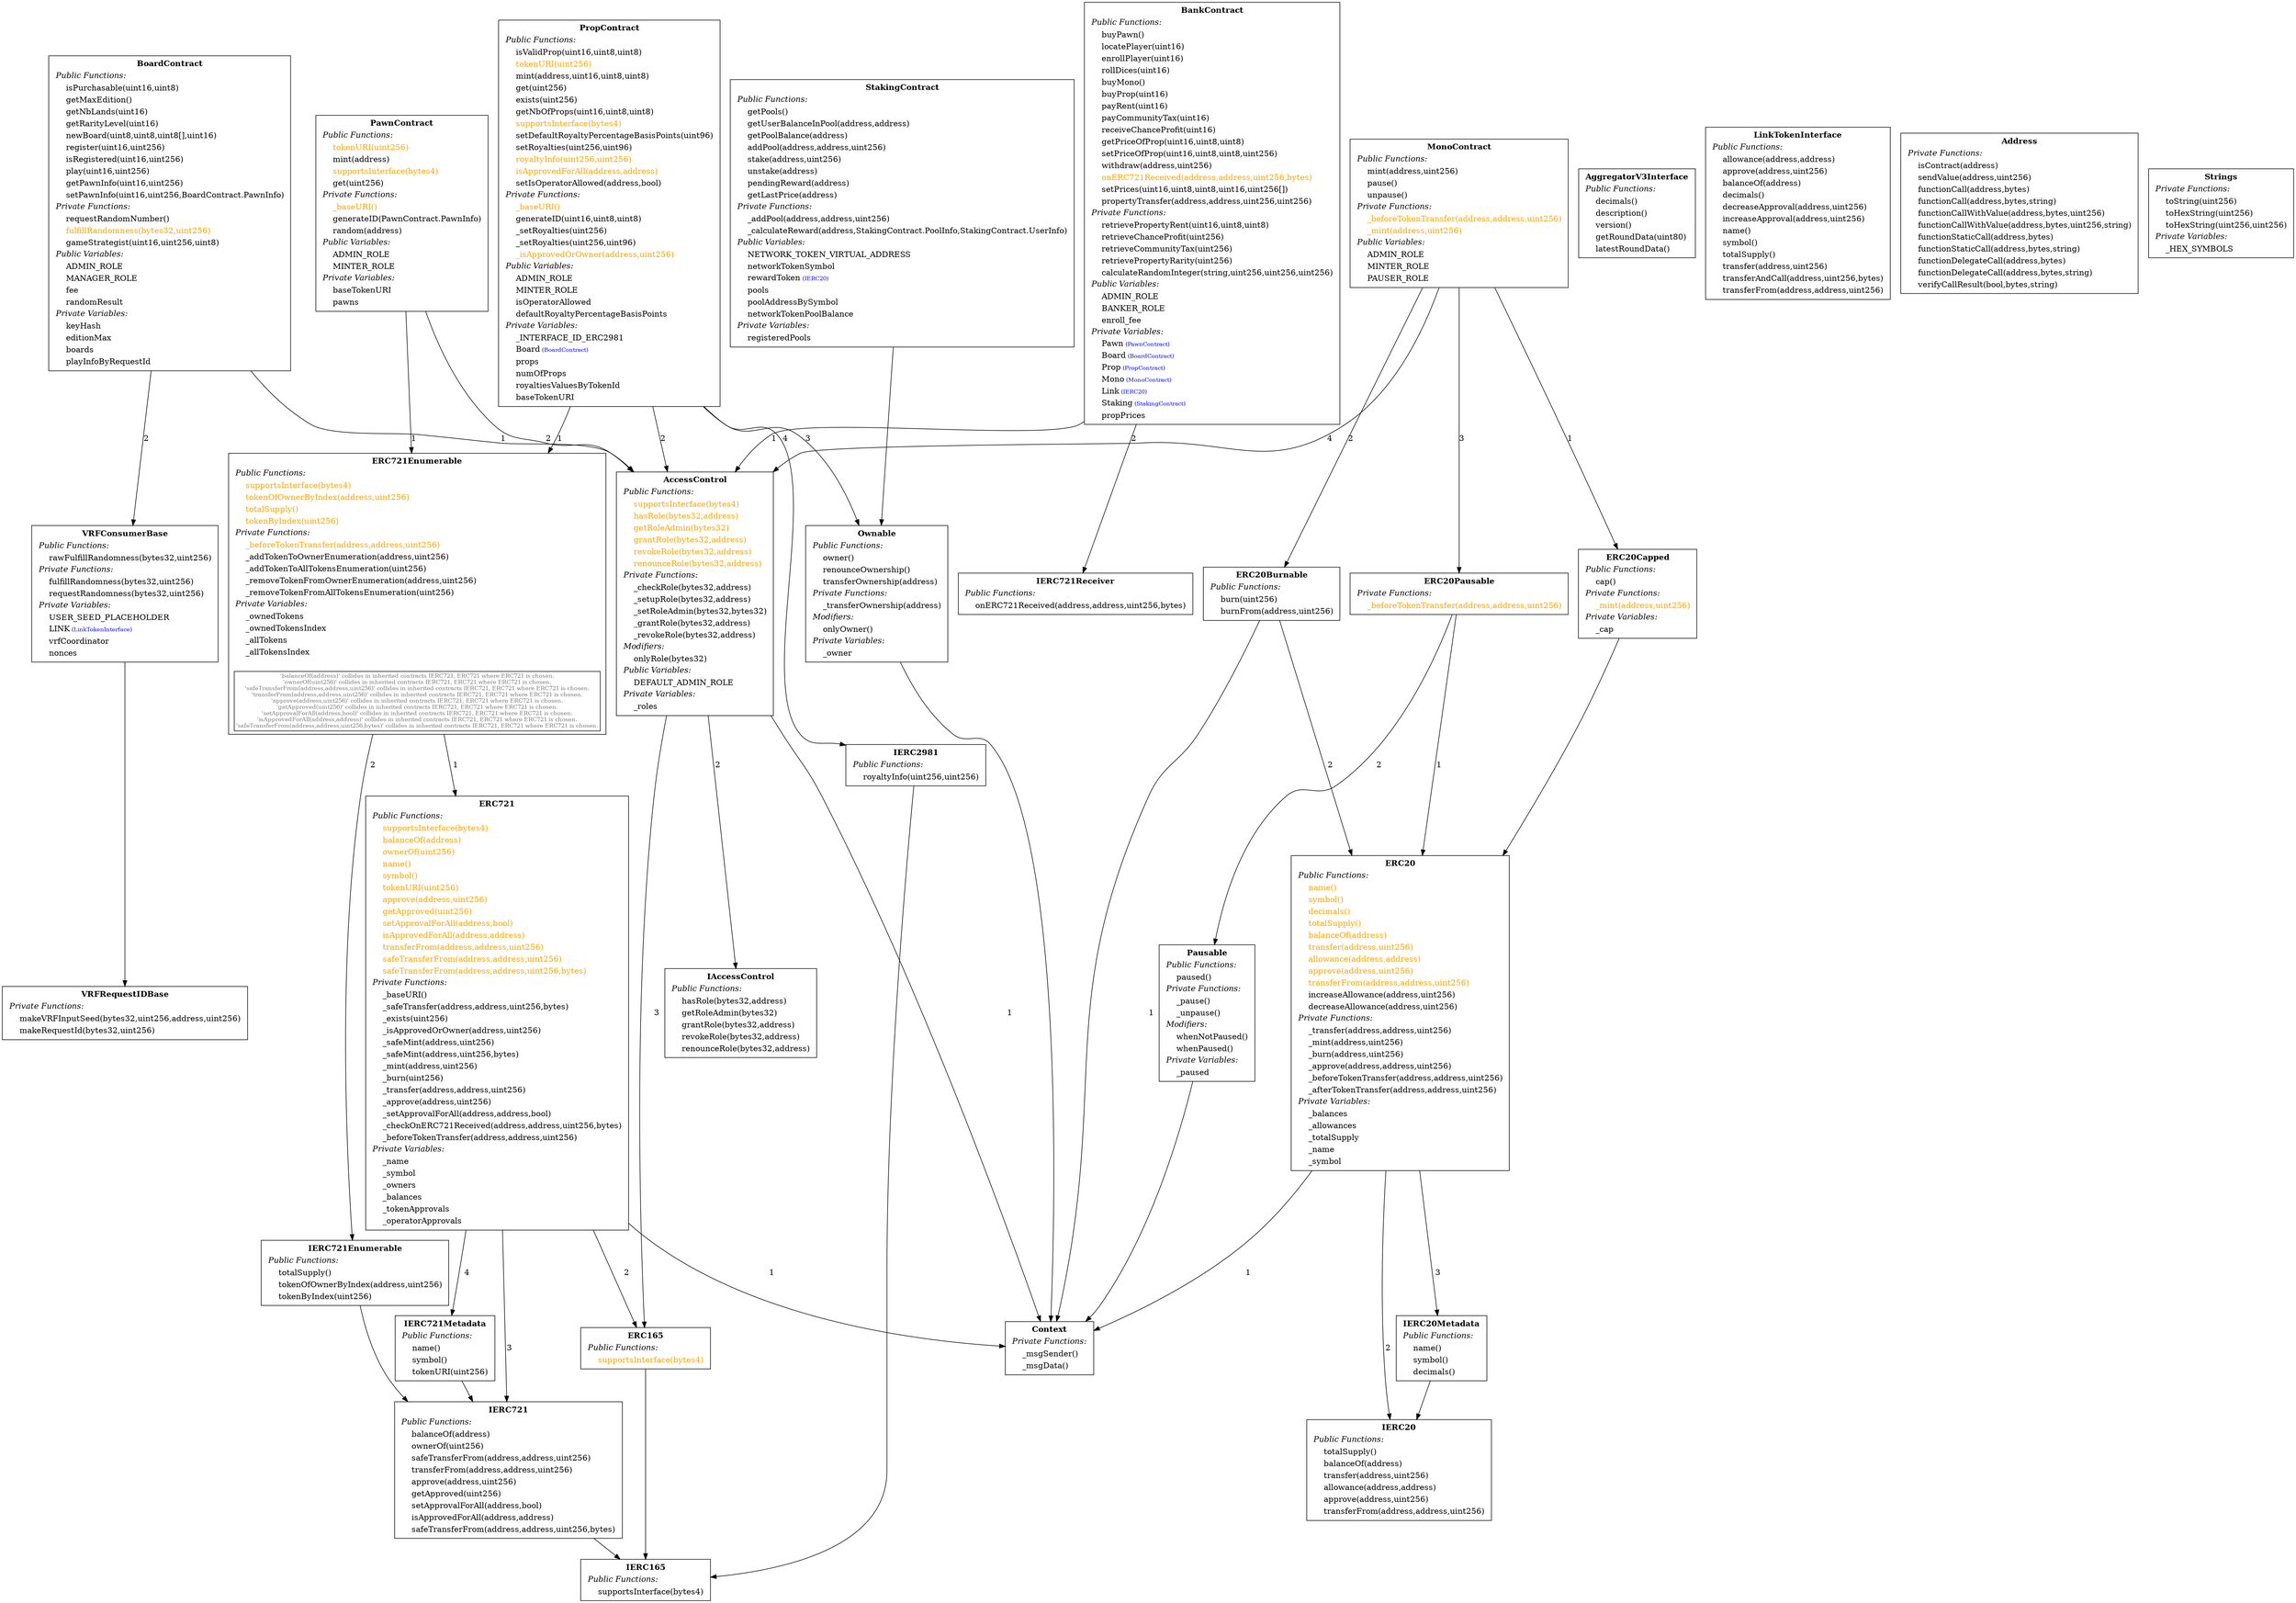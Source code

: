 digraph "" {
VRFConsumerBase -> VRFRequestIDBase;
VRFConsumerBase[shape="box"label=< <TABLE border="0"><TR><TD align="center"><B>VRFConsumerBase</B></TD></TR><TR><TD align="left"><I>Public Functions:</I></TD></TR><TR><TD align="left">    rawFulfillRandomness(bytes32,uint256)</TD></TR><TR><TD align="left"><I>Private Functions:</I></TD></TR><TR><TD align="left">    fulfillRandomness(bytes32,uint256)</TD></TR><TR><TD align="left">    requestRandomness(bytes32,uint256)</TD></TR><TR><TD align="left"><I>Private Variables:</I></TD></TR><TR><TD align="left">    USER_SEED_PLACEHOLDER</TD></TR><TR><TD align="left">    LINK<font color="blue" POINT-SIZE="10"> (LinkTokenInterface)</font></TD></TR><TR><TD align="left">    vrfCoordinator</TD></TR><TR><TD align="left">    nonces</TD></TR></TABLE> >];

VRFRequestIDBase[shape="box"label=< <TABLE border="0"><TR><TD align="center"><B>VRFRequestIDBase</B></TD></TR><TR><TD align="left"><I>Private Functions:</I></TD></TR><TR><TD align="left">    makeVRFInputSeed(bytes32,uint256,address,uint256)</TD></TR><TR><TD align="left">    makeRequestId(bytes32,uint256)</TD></TR></TABLE> >];

AggregatorV3Interface[shape="box"label=< <TABLE border="0"><TR><TD align="center"><B>AggregatorV3Interface</B></TD></TR><TR><TD align="left"><I>Public Functions:</I></TD></TR><TR><TD align="left">    decimals()</TD></TR><TR><TD align="left">    description()</TD></TR><TR><TD align="left">    version()</TD></TR><TR><TD align="left">    getRoundData(uint80)</TD></TR><TR><TD align="left">    latestRoundData()</TD></TR></TABLE> >];

LinkTokenInterface[shape="box"label=< <TABLE border="0"><TR><TD align="center"><B>LinkTokenInterface</B></TD></TR><TR><TD align="left"><I>Public Functions:</I></TD></TR><TR><TD align="left">    allowance(address,address)</TD></TR><TR><TD align="left">    approve(address,uint256)</TD></TR><TR><TD align="left">    balanceOf(address)</TD></TR><TR><TD align="left">    decimals()</TD></TR><TR><TD align="left">    decreaseApproval(address,uint256)</TD></TR><TR><TD align="left">    increaseApproval(address,uint256)</TD></TR><TR><TD align="left">    name()</TD></TR><TR><TD align="left">    symbol()</TD></TR><TR><TD align="left">    totalSupply()</TD></TR><TR><TD align="left">    transfer(address,uint256)</TD></TR><TR><TD align="left">    transferAndCall(address,uint256,bytes)</TD></TR><TR><TD align="left">    transferFrom(address,address,uint256)</TD></TR></TABLE> >];

AccessControl -> Context [ label="1" ];
AccessControl -> IAccessControl [ label="2" ];
AccessControl -> ERC165 [ label="3" ];
AccessControl[shape="box"label=< <TABLE border="0"><TR><TD align="center"><B>AccessControl</B></TD></TR><TR><TD align="left"><I>Public Functions:</I></TD></TR><TR><TD align="left"><font color="#FFA500">    supportsInterface(bytes4)</font></TD></TR><TR><TD align="left"><font color="#FFA500">    hasRole(bytes32,address)</font></TD></TR><TR><TD align="left"><font color="#FFA500">    getRoleAdmin(bytes32)</font></TD></TR><TR><TD align="left"><font color="#FFA500">    grantRole(bytes32,address)</font></TD></TR><TR><TD align="left"><font color="#FFA500">    revokeRole(bytes32,address)</font></TD></TR><TR><TD align="left"><font color="#FFA500">    renounceRole(bytes32,address)</font></TD></TR><TR><TD align="left"><I>Private Functions:</I></TD></TR><TR><TD align="left">    _checkRole(bytes32,address)</TD></TR><TR><TD align="left">    _setupRole(bytes32,address)</TD></TR><TR><TD align="left">    _setRoleAdmin(bytes32,bytes32)</TD></TR><TR><TD align="left">    _grantRole(bytes32,address)</TD></TR><TR><TD align="left">    _revokeRole(bytes32,address)</TD></TR><TR><TD align="left"><I>Modifiers:</I></TD></TR><TR><TD align="left">    onlyRole(bytes32)</TD></TR><TR><TD align="left"><I>Public Variables:</I></TD></TR><TR><TD align="left">    DEFAULT_ADMIN_ROLE</TD></TR><TR><TD align="left"><I>Private Variables:</I></TD></TR><TR><TD align="left">    _roles</TD></TR></TABLE> >];

IAccessControl[shape="box"label=< <TABLE border="0"><TR><TD align="center"><B>IAccessControl</B></TD></TR><TR><TD align="left"><I>Public Functions:</I></TD></TR><TR><TD align="left">    hasRole(bytes32,address)</TD></TR><TR><TD align="left">    getRoleAdmin(bytes32)</TD></TR><TR><TD align="left">    grantRole(bytes32,address)</TD></TR><TR><TD align="left">    revokeRole(bytes32,address)</TD></TR><TR><TD align="left">    renounceRole(bytes32,address)</TD></TR></TABLE> >];

Ownable -> Context;
Ownable[shape="box"label=< <TABLE border="0"><TR><TD align="center"><B>Ownable</B></TD></TR><TR><TD align="left"><I>Public Functions:</I></TD></TR><TR><TD align="left">    owner()</TD></TR><TR><TD align="left">    renounceOwnership()</TD></TR><TR><TD align="left">    transferOwnership(address)</TD></TR><TR><TD align="left"><I>Private Functions:</I></TD></TR><TR><TD align="left">    _transferOwnership(address)</TD></TR><TR><TD align="left"><I>Modifiers:</I></TD></TR><TR><TD align="left">    onlyOwner()</TD></TR><TR><TD align="left"><I>Private Variables:</I></TD></TR><TR><TD align="left">    _owner</TD></TR></TABLE> >];

IERC2981 -> IERC165;
IERC2981[shape="box"label=< <TABLE border="0"><TR><TD align="center"><B>IERC2981</B></TD></TR><TR><TD align="left"><I>Public Functions:</I></TD></TR><TR><TD align="left">    royaltyInfo(uint256,uint256)</TD></TR></TABLE> >];

Pausable -> Context;
Pausable[shape="box"label=< <TABLE border="0"><TR><TD align="center"><B>Pausable</B></TD></TR><TR><TD align="left"><I>Public Functions:</I></TD></TR><TR><TD align="left">    paused()</TD></TR><TR><TD align="left"><I>Private Functions:</I></TD></TR><TR><TD align="left">    _pause()</TD></TR><TR><TD align="left">    _unpause()</TD></TR><TR><TD align="left"><I>Modifiers:</I></TD></TR><TR><TD align="left">    whenNotPaused()</TD></TR><TR><TD align="left">    whenPaused()</TD></TR><TR><TD align="left"><I>Private Variables:</I></TD></TR><TR><TD align="left">    _paused</TD></TR></TABLE> >];

ERC20 -> Context [ label="1" ];
ERC20 -> IERC20 [ label="2" ];
ERC20 -> IERC20Metadata [ label="3" ];
ERC20[shape="box"label=< <TABLE border="0"><TR><TD align="center"><B>ERC20</B></TD></TR><TR><TD align="left"><I>Public Functions:</I></TD></TR><TR><TD align="left"><font color="#FFA500">    name()</font></TD></TR><TR><TD align="left"><font color="#FFA500">    symbol()</font></TD></TR><TR><TD align="left"><font color="#FFA500">    decimals()</font></TD></TR><TR><TD align="left"><font color="#FFA500">    totalSupply()</font></TD></TR><TR><TD align="left"><font color="#FFA500">    balanceOf(address)</font></TD></TR><TR><TD align="left"><font color="#FFA500">    transfer(address,uint256)</font></TD></TR><TR><TD align="left"><font color="#FFA500">    allowance(address,address)</font></TD></TR><TR><TD align="left"><font color="#FFA500">    approve(address,uint256)</font></TD></TR><TR><TD align="left"><font color="#FFA500">    transferFrom(address,address,uint256)</font></TD></TR><TR><TD align="left">    increaseAllowance(address,uint256)</TD></TR><TR><TD align="left">    decreaseAllowance(address,uint256)</TD></TR><TR><TD align="left"><I>Private Functions:</I></TD></TR><TR><TD align="left">    _transfer(address,address,uint256)</TD></TR><TR><TD align="left">    _mint(address,uint256)</TD></TR><TR><TD align="left">    _burn(address,uint256)</TD></TR><TR><TD align="left">    _approve(address,address,uint256)</TD></TR><TR><TD align="left">    _beforeTokenTransfer(address,address,uint256)</TD></TR><TR><TD align="left">    _afterTokenTransfer(address,address,uint256)</TD></TR><TR><TD align="left"><I>Private Variables:</I></TD></TR><TR><TD align="left">    _balances</TD></TR><TR><TD align="left">    _allowances</TD></TR><TR><TD align="left">    _totalSupply</TD></TR><TR><TD align="left">    _name</TD></TR><TR><TD align="left">    _symbol</TD></TR></TABLE> >];

IERC20[shape="box"label=< <TABLE border="0"><TR><TD align="center"><B>IERC20</B></TD></TR><TR><TD align="left"><I>Public Functions:</I></TD></TR><TR><TD align="left">    totalSupply()</TD></TR><TR><TD align="left">    balanceOf(address)</TD></TR><TR><TD align="left">    transfer(address,uint256)</TD></TR><TR><TD align="left">    allowance(address,address)</TD></TR><TR><TD align="left">    approve(address,uint256)</TD></TR><TR><TD align="left">    transferFrom(address,address,uint256)</TD></TR></TABLE> >];

ERC20Burnable -> Context [ label="1" ];
ERC20Burnable -> ERC20 [ label="2" ];
ERC20Burnable[shape="box"label=< <TABLE border="0"><TR><TD align="center"><B>ERC20Burnable</B></TD></TR><TR><TD align="left"><I>Public Functions:</I></TD></TR><TR><TD align="left">    burn(uint256)</TD></TR><TR><TD align="left">    burnFrom(address,uint256)</TD></TR></TABLE> >];

ERC20Capped -> ERC20;
ERC20Capped[shape="box"label=< <TABLE border="0"><TR><TD align="center"><B>ERC20Capped</B></TD></TR><TR><TD align="left"><I>Public Functions:</I></TD></TR><TR><TD align="left">    cap()</TD></TR><TR><TD align="left"><I>Private Functions:</I></TD></TR><TR><TD align="left"><font color="#FFA500">    _mint(address,uint256)</font></TD></TR><TR><TD align="left"><I>Private Variables:</I></TD></TR><TR><TD align="left">    _cap</TD></TR></TABLE> >];

ERC20Pausable -> ERC20 [ label="1" ];
ERC20Pausable -> Pausable [ label="2" ];
ERC20Pausable[shape="box"label=< <TABLE border="0"><TR><TD align="center"><B>ERC20Pausable</B></TD></TR><TR><TD align="left"><I>Private Functions:</I></TD></TR><TR><TD align="left"><font color="#FFA500">    _beforeTokenTransfer(address,address,uint256)</font></TD></TR></TABLE> >];

IERC20Metadata -> IERC20;
IERC20Metadata[shape="box"label=< <TABLE border="0"><TR><TD align="center"><B>IERC20Metadata</B></TD></TR><TR><TD align="left"><I>Public Functions:</I></TD></TR><TR><TD align="left">    name()</TD></TR><TR><TD align="left">    symbol()</TD></TR><TR><TD align="left">    decimals()</TD></TR></TABLE> >];

ERC721 -> Context [ label="1" ];
ERC721 -> ERC165 [ label="2" ];
ERC721 -> IERC721 [ label="3" ];
ERC721 -> IERC721Metadata [ label="4" ];
ERC721[shape="box"label=< <TABLE border="0"><TR><TD align="center"><B>ERC721</B></TD></TR><TR><TD align="left"><I>Public Functions:</I></TD></TR><TR><TD align="left"><font color="#FFA500">    supportsInterface(bytes4)</font></TD></TR><TR><TD align="left"><font color="#FFA500">    balanceOf(address)</font></TD></TR><TR><TD align="left"><font color="#FFA500">    ownerOf(uint256)</font></TD></TR><TR><TD align="left"><font color="#FFA500">    name()</font></TD></TR><TR><TD align="left"><font color="#FFA500">    symbol()</font></TD></TR><TR><TD align="left"><font color="#FFA500">    tokenURI(uint256)</font></TD></TR><TR><TD align="left"><font color="#FFA500">    approve(address,uint256)</font></TD></TR><TR><TD align="left"><font color="#FFA500">    getApproved(uint256)</font></TD></TR><TR><TD align="left"><font color="#FFA500">    setApprovalForAll(address,bool)</font></TD></TR><TR><TD align="left"><font color="#FFA500">    isApprovedForAll(address,address)</font></TD></TR><TR><TD align="left"><font color="#FFA500">    transferFrom(address,address,uint256)</font></TD></TR><TR><TD align="left"><font color="#FFA500">    safeTransferFrom(address,address,uint256)</font></TD></TR><TR><TD align="left"><font color="#FFA500">    safeTransferFrom(address,address,uint256,bytes)</font></TD></TR><TR><TD align="left"><I>Private Functions:</I></TD></TR><TR><TD align="left">    _baseURI()</TD></TR><TR><TD align="left">    _safeTransfer(address,address,uint256,bytes)</TD></TR><TR><TD align="left">    _exists(uint256)</TD></TR><TR><TD align="left">    _isApprovedOrOwner(address,uint256)</TD></TR><TR><TD align="left">    _safeMint(address,uint256)</TD></TR><TR><TD align="left">    _safeMint(address,uint256,bytes)</TD></TR><TR><TD align="left">    _mint(address,uint256)</TD></TR><TR><TD align="left">    _burn(uint256)</TD></TR><TR><TD align="left">    _transfer(address,address,uint256)</TD></TR><TR><TD align="left">    _approve(address,uint256)</TD></TR><TR><TD align="left">    _setApprovalForAll(address,address,bool)</TD></TR><TR><TD align="left">    _checkOnERC721Received(address,address,uint256,bytes)</TD></TR><TR><TD align="left">    _beforeTokenTransfer(address,address,uint256)</TD></TR><TR><TD align="left"><I>Private Variables:</I></TD></TR><TR><TD align="left">    _name</TD></TR><TR><TD align="left">    _symbol</TD></TR><TR><TD align="left">    _owners</TD></TR><TR><TD align="left">    _balances</TD></TR><TR><TD align="left">    _tokenApprovals</TD></TR><TR><TD align="left">    _operatorApprovals</TD></TR></TABLE> >];

IERC721 -> IERC165;
IERC721[shape="box"label=< <TABLE border="0"><TR><TD align="center"><B>IERC721</B></TD></TR><TR><TD align="left"><I>Public Functions:</I></TD></TR><TR><TD align="left">    balanceOf(address)</TD></TR><TR><TD align="left">    ownerOf(uint256)</TD></TR><TR><TD align="left">    safeTransferFrom(address,address,uint256)</TD></TR><TR><TD align="left">    transferFrom(address,address,uint256)</TD></TR><TR><TD align="left">    approve(address,uint256)</TD></TR><TR><TD align="left">    getApproved(uint256)</TD></TR><TR><TD align="left">    setApprovalForAll(address,bool)</TD></TR><TR><TD align="left">    isApprovedForAll(address,address)</TD></TR><TR><TD align="left">    safeTransferFrom(address,address,uint256,bytes)</TD></TR></TABLE> >];

IERC721Receiver[shape="box"label=< <TABLE border="0"><TR><TD align="center"><B>IERC721Receiver</B></TD></TR><TR><TD align="left"><I>Public Functions:</I></TD></TR><TR><TD align="left">    onERC721Received(address,address,uint256,bytes)</TD></TR></TABLE> >];

ERC721Enumerable -> ERC721 [ label="1" ];
ERC721Enumerable -> IERC721Enumerable [ label="2" ];
ERC721Enumerable[shape="box"label=< <TABLE border="0"><TR><TD align="center"><B>ERC721Enumerable</B></TD></TR><TR><TD align="left"><I>Public Functions:</I></TD></TR><TR><TD align="left"><font color="#FFA500">    supportsInterface(bytes4)</font></TD></TR><TR><TD align="left"><font color="#FFA500">    tokenOfOwnerByIndex(address,uint256)</font></TD></TR><TR><TD align="left"><font color="#FFA500">    totalSupply()</font></TD></TR><TR><TD align="left"><font color="#FFA500">    tokenByIndex(uint256)</font></TD></TR><TR><TD align="left"><I>Private Functions:</I></TD></TR><TR><TD align="left"><font color="#FFA500">    _beforeTokenTransfer(address,address,uint256)</font></TD></TR><TR><TD align="left">    _addTokenToOwnerEnumeration(address,uint256)</TD></TR><TR><TD align="left">    _addTokenToAllTokensEnumeration(uint256)</TD></TR><TR><TD align="left">    _removeTokenFromOwnerEnumeration(address,uint256)</TD></TR><TR><TD align="left">    _removeTokenFromAllTokensEnumeration(uint256)</TD></TR><TR><TD align="left"><I>Private Variables:</I></TD></TR><TR><TD align="left">    _ownedTokens</TD></TR><TR><TD align="left">    _ownedTokensIndex</TD></TR><TR><TD align="left">    _allTokens</TD></TR><TR><TD align="left">    _allTokensIndex</TD></TR><TR><TD><BR/></TD></TR><TR><TD align="left" border="1"><font color="#777777" point-size="10">'balanceOf(address)' collides in inherited contracts IERC721, ERC721 where ERC721 is chosen.<BR/>'ownerOf(uint256)' collides in inherited contracts IERC721, ERC721 where ERC721 is chosen.<BR/>'safeTransferFrom(address,address,uint256)' collides in inherited contracts IERC721, ERC721 where ERC721 is chosen.<BR/>'transferFrom(address,address,uint256)' collides in inherited contracts IERC721, ERC721 where ERC721 is chosen.<BR/>'approve(address,uint256)' collides in inherited contracts IERC721, ERC721 where ERC721 is chosen.<BR/>'getApproved(uint256)' collides in inherited contracts IERC721, ERC721 where ERC721 is chosen.<BR/>'setApprovalForAll(address,bool)' collides in inherited contracts IERC721, ERC721 where ERC721 is chosen.<BR/>'isApprovedForAll(address,address)' collides in inherited contracts IERC721, ERC721 where ERC721 is chosen.<BR/>'safeTransferFrom(address,address,uint256,bytes)' collides in inherited contracts IERC721, ERC721 where ERC721 is chosen.</font></TD></TR></TABLE> >];

IERC721Enumerable -> IERC721;
IERC721Enumerable[shape="box"label=< <TABLE border="0"><TR><TD align="center"><B>IERC721Enumerable</B></TD></TR><TR><TD align="left"><I>Public Functions:</I></TD></TR><TR><TD align="left">    totalSupply()</TD></TR><TR><TD align="left">    tokenOfOwnerByIndex(address,uint256)</TD></TR><TR><TD align="left">    tokenByIndex(uint256)</TD></TR></TABLE> >];

IERC721Metadata -> IERC721;
IERC721Metadata[shape="box"label=< <TABLE border="0"><TR><TD align="center"><B>IERC721Metadata</B></TD></TR><TR><TD align="left"><I>Public Functions:</I></TD></TR><TR><TD align="left">    name()</TD></TR><TR><TD align="left">    symbol()</TD></TR><TR><TD align="left">    tokenURI(uint256)</TD></TR></TABLE> >];

Address[shape="box"label=< <TABLE border="0"><TR><TD align="center"><B>Address</B></TD></TR><TR><TD align="left"><I>Private Functions:</I></TD></TR><TR><TD align="left">    isContract(address)</TD></TR><TR><TD align="left">    sendValue(address,uint256)</TD></TR><TR><TD align="left">    functionCall(address,bytes)</TD></TR><TR><TD align="left">    functionCall(address,bytes,string)</TD></TR><TR><TD align="left">    functionCallWithValue(address,bytes,uint256)</TD></TR><TR><TD align="left">    functionCallWithValue(address,bytes,uint256,string)</TD></TR><TR><TD align="left">    functionStaticCall(address,bytes)</TD></TR><TR><TD align="left">    functionStaticCall(address,bytes,string)</TD></TR><TR><TD align="left">    functionDelegateCall(address,bytes)</TD></TR><TR><TD align="left">    functionDelegateCall(address,bytes,string)</TD></TR><TR><TD align="left">    verifyCallResult(bool,bytes,string)</TD></TR></TABLE> >];

Context[shape="box"label=< <TABLE border="0"><TR><TD align="center"><B>Context</B></TD></TR><TR><TD align="left"><I>Private Functions:</I></TD></TR><TR><TD align="left">    _msgSender()</TD></TR><TR><TD align="left">    _msgData()</TD></TR></TABLE> >];

Strings[shape="box"label=< <TABLE border="0"><TR><TD align="center"><B>Strings</B></TD></TR><TR><TD align="left"><I>Private Functions:</I></TD></TR><TR><TD align="left">    toString(uint256)</TD></TR><TR><TD align="left">    toHexString(uint256)</TD></TR><TR><TD align="left">    toHexString(uint256,uint256)</TD></TR><TR><TD align="left"><I>Private Variables:</I></TD></TR><TR><TD align="left">    _HEX_SYMBOLS</TD></TR></TABLE> >];

ERC165 -> IERC165;
ERC165[shape="box"label=< <TABLE border="0"><TR><TD align="center"><B>ERC165</B></TD></TR><TR><TD align="left"><I>Public Functions:</I></TD></TR><TR><TD align="left"><font color="#FFA500">    supportsInterface(bytes4)</font></TD></TR></TABLE> >];

IERC165[shape="box"label=< <TABLE border="0"><TR><TD align="center"><B>IERC165</B></TD></TR><TR><TD align="left"><I>Public Functions:</I></TD></TR><TR><TD align="left">    supportsInterface(bytes4)</TD></TR></TABLE> >];

BankContract -> AccessControl [ label="1" ];
BankContract -> IERC721Receiver [ label="2" ];
BankContract[shape="box"label=< <TABLE border="0"><TR><TD align="center"><B>BankContract</B></TD></TR><TR><TD align="left"><I>Public Functions:</I></TD></TR><TR><TD align="left">    buyPawn()</TD></TR><TR><TD align="left">    locatePlayer(uint16)</TD></TR><TR><TD align="left">    enrollPlayer(uint16)</TD></TR><TR><TD align="left">    rollDices(uint16)</TD></TR><TR><TD align="left">    buyMono()</TD></TR><TR><TD align="left">    buyProp(uint16)</TD></TR><TR><TD align="left">    payRent(uint16)</TD></TR><TR><TD align="left">    payCommunityTax(uint16)</TD></TR><TR><TD align="left">    receiveChanceProfit(uint16)</TD></TR><TR><TD align="left">    getPriceOfProp(uint16,uint8,uint8)</TD></TR><TR><TD align="left">    setPriceOfProp(uint16,uint8,uint8,uint256)</TD></TR><TR><TD align="left">    withdraw(address,uint256)</TD></TR><TR><TD align="left"><font color="#FFA500">    onERC721Received(address,address,uint256,bytes)</font></TD></TR><TR><TD align="left">    setPrices(uint16,uint8,uint8,uint16,uint256[])</TD></TR><TR><TD align="left">    propertyTransfer(address,address,uint256,uint256)</TD></TR><TR><TD align="left"><I>Private Functions:</I></TD></TR><TR><TD align="left">    retrievePropertyRent(uint16,uint8,uint8)</TD></TR><TR><TD align="left">    retrieveChanceProfit(uint256)</TD></TR><TR><TD align="left">    retrieveCommunityTax(uint256)</TD></TR><TR><TD align="left">    retrievePropertyRarity(uint256)</TD></TR><TR><TD align="left">    calculateRandomInteger(string,uint256,uint256,uint256)</TD></TR><TR><TD align="left"><I>Public Variables:</I></TD></TR><TR><TD align="left">    ADMIN_ROLE</TD></TR><TR><TD align="left">    BANKER_ROLE</TD></TR><TR><TD align="left">    enroll_fee</TD></TR><TR><TD align="left"><I>Private Variables:</I></TD></TR><TR><TD align="left">    Pawn<font color="blue" POINT-SIZE="10"> (PawnContract)</font></TD></TR><TR><TD align="left">    Board<font color="blue" POINT-SIZE="10"> (BoardContract)</font></TD></TR><TR><TD align="left">    Prop<font color="blue" POINT-SIZE="10"> (PropContract)</font></TD></TR><TR><TD align="left">    Mono<font color="blue" POINT-SIZE="10"> (MonoContract)</font></TD></TR><TR><TD align="left">    Link<font color="blue" POINT-SIZE="10"> (IERC20)</font></TD></TR><TR><TD align="left">    Staking<font color="blue" POINT-SIZE="10"> (StakingContract)</font></TD></TR><TR><TD align="left">    propPrices</TD></TR></TABLE> >];

BoardContract -> AccessControl [ label="1" ];
BoardContract -> VRFConsumerBase [ label="2" ];
BoardContract[shape="box"label=< <TABLE border="0"><TR><TD align="center"><B>BoardContract</B></TD></TR><TR><TD align="left"><I>Public Functions:</I></TD></TR><TR><TD align="left">    isPurchasable(uint16,uint8)</TD></TR><TR><TD align="left">    getMaxEdition()</TD></TR><TR><TD align="left">    getNbLands(uint16)</TD></TR><TR><TD align="left">    getRarityLevel(uint16)</TD></TR><TR><TD align="left">    newBoard(uint8,uint8,uint8[],uint16)</TD></TR><TR><TD align="left">    register(uint16,uint256)</TD></TR><TR><TD align="left">    isRegistered(uint16,uint256)</TD></TR><TR><TD align="left">    play(uint16,uint256)</TD></TR><TR><TD align="left">    getPawnInfo(uint16,uint256)</TD></TR><TR><TD align="left">    setPawnInfo(uint16,uint256,BoardContract.PawnInfo)</TD></TR><TR><TD align="left"><I>Private Functions:</I></TD></TR><TR><TD align="left">    requestRandomNumber()</TD></TR><TR><TD align="left"><font color="#FFA500">    fulfillRandomness(bytes32,uint256)</font></TD></TR><TR><TD align="left">    gameStrategist(uint16,uint256,uint8)</TD></TR><TR><TD align="left"><I>Public Variables:</I></TD></TR><TR><TD align="left">    ADMIN_ROLE</TD></TR><TR><TD align="left">    MANAGER_ROLE</TD></TR><TR><TD align="left">    fee</TD></TR><TR><TD align="left">    randomResult</TD></TR><TR><TD align="left"><I>Private Variables:</I></TD></TR><TR><TD align="left">    keyHash</TD></TR><TR><TD align="left">    editionMax</TD></TR><TR><TD align="left">    boards</TD></TR><TR><TD align="left">    playInfoByRequestId</TD></TR></TABLE> >];

MonoContract -> ERC20Capped [ label="1" ];
MonoContract -> ERC20Burnable [ label="2" ];
MonoContract -> ERC20Pausable [ label="3" ];
MonoContract -> AccessControl [ label="4" ];
MonoContract[shape="box"label=< <TABLE border="0"><TR><TD align="center"><B>MonoContract</B></TD></TR><TR><TD align="left"><I>Public Functions:</I></TD></TR><TR><TD align="left">    mint(address,uint256)</TD></TR><TR><TD align="left">    pause()</TD></TR><TR><TD align="left">    unpause()</TD></TR><TR><TD align="left"><I>Private Functions:</I></TD></TR><TR><TD align="left"><font color="#FFA500">    _beforeTokenTransfer(address,address,uint256)</font></TD></TR><TR><TD align="left"><font color="#FFA500">    _mint(address,uint256)</font></TD></TR><TR><TD align="left"><I>Public Variables:</I></TD></TR><TR><TD align="left">    ADMIN_ROLE</TD></TR><TR><TD align="left">    MINTER_ROLE</TD></TR><TR><TD align="left">    PAUSER_ROLE</TD></TR></TABLE> >];

PawnContract -> ERC721Enumerable [ label="1" ];
PawnContract -> AccessControl [ label="2" ];
PawnContract[shape="box"label=< <TABLE border="0"><TR><TD align="center"><B>PawnContract</B></TD></TR><TR><TD align="left"><I>Public Functions:</I></TD></TR><TR><TD align="left"><font color="#FFA500">    tokenURI(uint256)</font></TD></TR><TR><TD align="left">    mint(address)</TD></TR><TR><TD align="left"><font color="#FFA500">    supportsInterface(bytes4)</font></TD></TR><TR><TD align="left">    get(uint256)</TD></TR><TR><TD align="left"><I>Private Functions:</I></TD></TR><TR><TD align="left"><font color="#FFA500">    _baseURI()</font></TD></TR><TR><TD align="left">    generateID(PawnContract.PawnInfo)</TD></TR><TR><TD align="left">    random(address)</TD></TR><TR><TD align="left"><I>Public Variables:</I></TD></TR><TR><TD align="left">    ADMIN_ROLE</TD></TR><TR><TD align="left">    MINTER_ROLE</TD></TR><TR><TD align="left"><I>Private Variables:</I></TD></TR><TR><TD align="left">    baseTokenURI</TD></TR><TR><TD align="left">    pawns</TD></TR></TABLE> >];

PropContract -> ERC721Enumerable [ label="1" ];
PropContract -> AccessControl [ label="2" ];
PropContract -> Ownable [ label="3" ];
PropContract -> IERC2981 [ label="4" ];
PropContract[shape="box"label=< <TABLE border="0"><TR><TD align="center"><B>PropContract</B></TD></TR><TR><TD align="left"><I>Public Functions:</I></TD></TR><TR><TD align="left">    isValidProp(uint16,uint8,uint8)</TD></TR><TR><TD align="left"><font color="#FFA500">    tokenURI(uint256)</font></TD></TR><TR><TD align="left">    mint(address,uint16,uint8,uint8)</TD></TR><TR><TD align="left">    get(uint256)</TD></TR><TR><TD align="left">    exists(uint256)</TD></TR><TR><TD align="left">    getNbOfProps(uint16,uint8,uint8)</TD></TR><TR><TD align="left"><font color="#FFA500">    supportsInterface(bytes4)</font></TD></TR><TR><TD align="left">    setDefaultRoyaltyPercentageBasisPoints(uint96)</TD></TR><TR><TD align="left">    setRoyalties(uint256,uint96)</TD></TR><TR><TD align="left"><font color="#FFA500">    royaltyInfo(uint256,uint256)</font></TD></TR><TR><TD align="left"><font color="#FFA500">    isApprovedForAll(address,address)</font></TD></TR><TR><TD align="left">    setIsOperatorAllowed(address,bool)</TD></TR><TR><TD align="left"><I>Private Functions:</I></TD></TR><TR><TD align="left"><font color="#FFA500">    _baseURI()</font></TD></TR><TR><TD align="left">    generateID(uint16,uint8,uint8)</TD></TR><TR><TD align="left">    _setRoyalties(uint256)</TD></TR><TR><TD align="left">    _setRoyalties(uint256,uint96)</TD></TR><TR><TD align="left"><font color="#FFA500">    _isApprovedOrOwner(address,uint256)</font></TD></TR><TR><TD align="left"><I>Public Variables:</I></TD></TR><TR><TD align="left">    ADMIN_ROLE</TD></TR><TR><TD align="left">    MINTER_ROLE</TD></TR><TR><TD align="left">    isOperatorAllowed</TD></TR><TR><TD align="left">    defaultRoyaltyPercentageBasisPoints</TD></TR><TR><TD align="left"><I>Private Variables:</I></TD></TR><TR><TD align="left">    _INTERFACE_ID_ERC2981</TD></TR><TR><TD align="left">    Board<font color="blue" POINT-SIZE="10"> (BoardContract)</font></TD></TR><TR><TD align="left">    props</TD></TR><TR><TD align="left">    numOfProps</TD></TR><TR><TD align="left">    royaltiesValuesByTokenId</TD></TR><TR><TD align="left">    baseTokenURI</TD></TR></TABLE> >];

StakingContract -> Ownable;
StakingContract[shape="box"label=< <TABLE border="0"><TR><TD align="center"><B>StakingContract</B></TD></TR><TR><TD align="left"><I>Public Functions:</I></TD></TR><TR><TD align="left">    getPools()</TD></TR><TR><TD align="left">    getUserBalanceInPool(address,address)</TD></TR><TR><TD align="left">    getPoolBalance(address)</TD></TR><TR><TD align="left">    addPool(address,address,uint256)</TD></TR><TR><TD align="left">    stake(address,uint256)</TD></TR><TR><TD align="left">    unstake(address)</TD></TR><TR><TD align="left">    pendingReward(address)</TD></TR><TR><TD align="left">    getLastPrice(address)</TD></TR><TR><TD align="left"><I>Private Functions:</I></TD></TR><TR><TD align="left">    _addPool(address,address,uint256)</TD></TR><TR><TD align="left">    _calculateReward(address,StakingContract.PoolInfo,StakingContract.UserInfo)</TD></TR><TR><TD align="left"><I>Public Variables:</I></TD></TR><TR><TD align="left">    NETWORK_TOKEN_VIRTUAL_ADDRESS</TD></TR><TR><TD align="left">    networkTokenSymbol</TD></TR><TR><TD align="left">    rewardToken<font color="blue" POINT-SIZE="10"> (IERC20)</font></TD></TR><TR><TD align="left">    pools</TD></TR><TR><TD align="left">    poolAddressBySymbol</TD></TR><TR><TD align="left">    networkTokenPoolBalance</TD></TR><TR><TD align="left"><I>Private Variables:</I></TD></TR><TR><TD align="left">    registeredPools</TD></TR></TABLE> >];

}